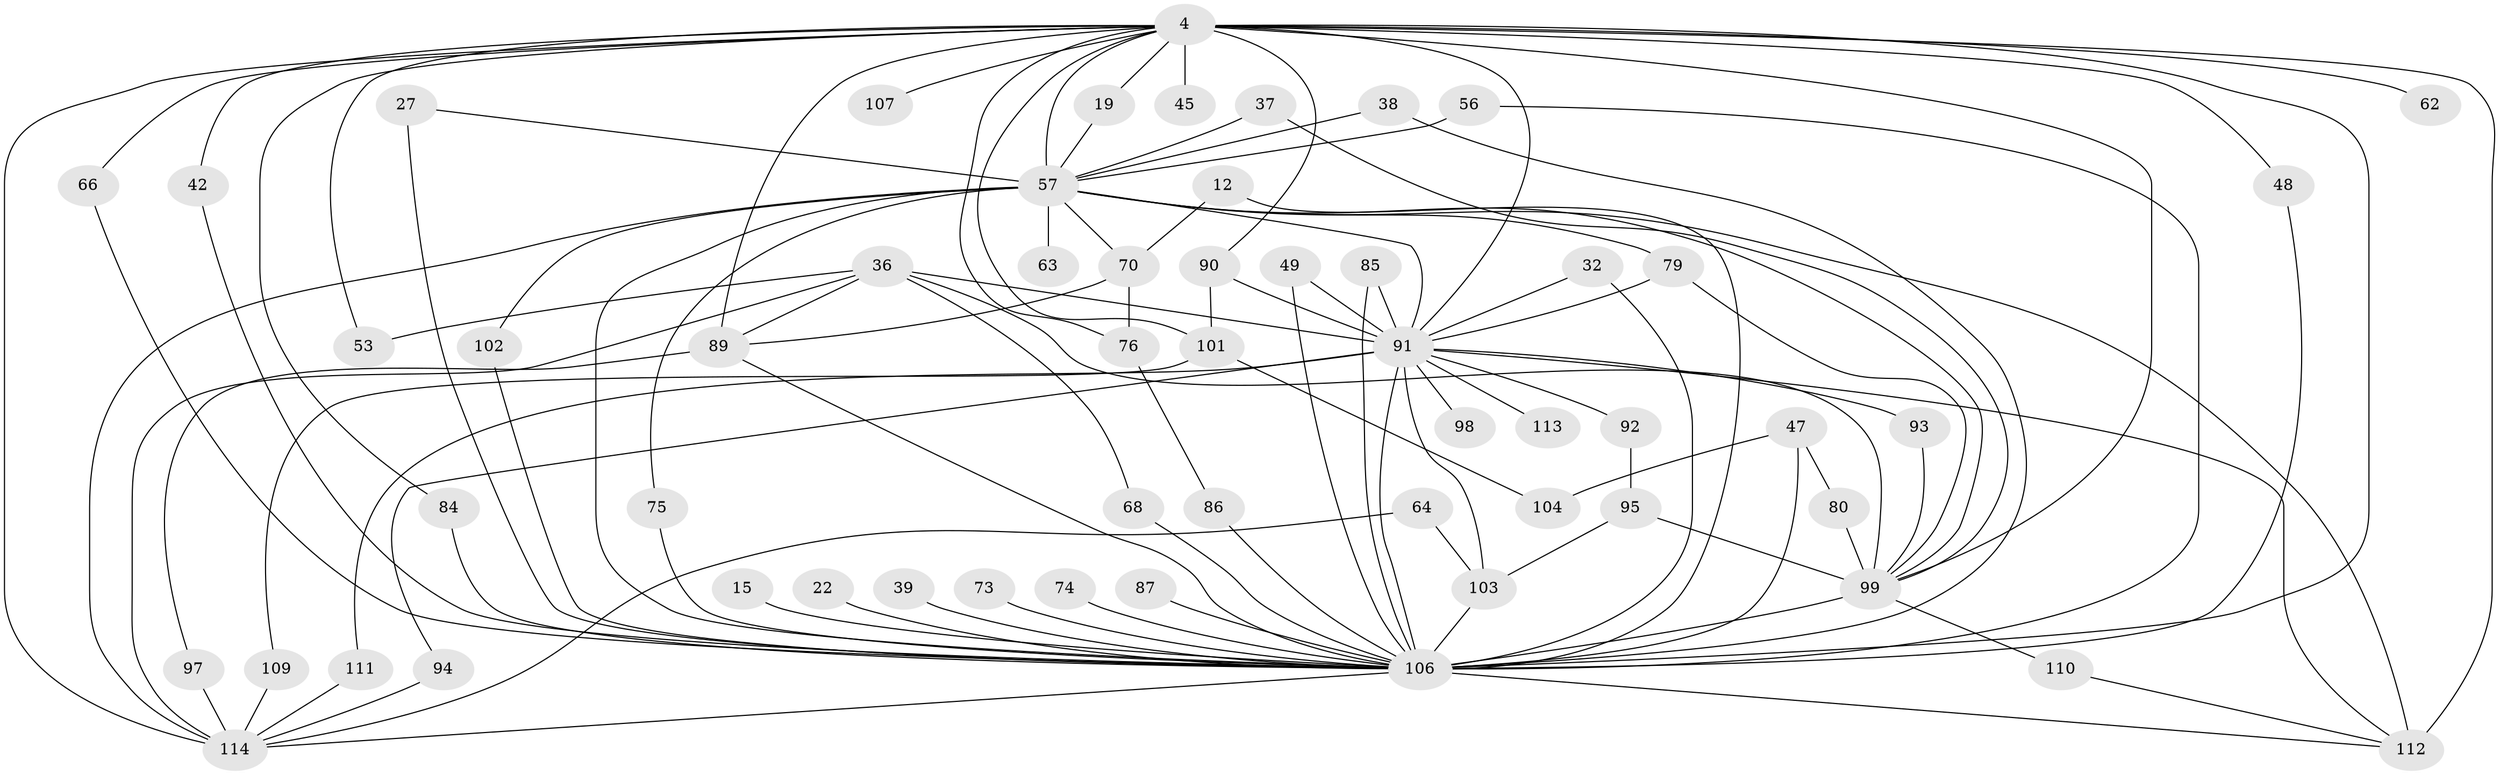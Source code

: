 // original degree distribution, {21: 0.017543859649122806, 14: 0.008771929824561403, 19: 0.008771929824561403, 24: 0.02631578947368421, 18: 0.008771929824561403, 22: 0.008771929824561403, 28: 0.008771929824561403, 7: 0.02631578947368421, 3: 0.18421052631578946, 4: 0.08771929824561403, 2: 0.5614035087719298, 5: 0.03508771929824561, 8: 0.008771929824561403, 11: 0.008771929824561403}
// Generated by graph-tools (version 1.1) at 2025/44/03/09/25 04:44:28]
// undirected, 57 vertices, 106 edges
graph export_dot {
graph [start="1"]
  node [color=gray90,style=filled];
  4 [super="+3"];
  12;
  15;
  19;
  22;
  27;
  32;
  36 [super="+34"];
  37;
  38;
  39;
  42;
  45;
  47;
  48;
  49;
  53;
  56;
  57 [super="+30+8"];
  62;
  63;
  64;
  66;
  68;
  70 [super="+33+25"];
  73;
  74;
  75;
  76 [super="+44"];
  79 [super="+31"];
  80;
  84;
  85;
  86;
  87;
  89 [super="+78+52"];
  90 [super="+28+81"];
  91 [super="+43+60+88"];
  92;
  93;
  94;
  95 [super="+40"];
  97;
  98;
  99 [super="+67+72"];
  101 [super="+100"];
  102;
  103 [super="+21+61"];
  104;
  106 [super="+54+77+71+10"];
  107;
  109;
  110;
  111;
  112 [super="+51+105+35+108"];
  113;
  114 [super="+96"];
  4 -- 19;
  4 -- 42;
  4 -- 45 [weight=2];
  4 -- 62 [weight=2];
  4 -- 76 [weight=2];
  4 -- 84;
  4 -- 101 [weight=2];
  4 -- 107 [weight=2];
  4 -- 66;
  4 -- 48;
  4 -- 53;
  4 -- 57 [weight=7];
  4 -- 90;
  4 -- 91 [weight=8];
  4 -- 112 [weight=2];
  4 -- 89 [weight=4];
  4 -- 99;
  4 -- 106 [weight=10];
  4 -- 114 [weight=2];
  12 -- 70;
  12 -- 106 [weight=2];
  15 -- 106 [weight=2];
  19 -- 57;
  22 -- 106 [weight=2];
  27 -- 57;
  27 -- 106;
  32 -- 91;
  32 -- 106;
  36 -- 53;
  36 -- 68;
  36 -- 91 [weight=3];
  36 -- 89;
  36 -- 99;
  36 -- 114;
  37 -- 57;
  37 -- 99;
  38 -- 57;
  38 -- 106;
  39 -- 106 [weight=3];
  42 -- 106;
  47 -- 80;
  47 -- 104;
  47 -- 106 [weight=2];
  48 -- 106;
  49 -- 91;
  49 -- 106;
  56 -- 57;
  56 -- 106;
  57 -- 70 [weight=4];
  57 -- 75;
  57 -- 102;
  57 -- 63 [weight=2];
  57 -- 79;
  57 -- 91 [weight=5];
  57 -- 112 [weight=3];
  57 -- 106 [weight=8];
  57 -- 99;
  57 -- 114 [weight=3];
  64 -- 103;
  64 -- 114;
  66 -- 106;
  68 -- 106;
  70 -- 89;
  70 -- 76;
  73 -- 106 [weight=2];
  74 -- 106;
  75 -- 106;
  76 -- 86;
  79 -- 91;
  79 -- 99;
  80 -- 99;
  84 -- 106;
  85 -- 91;
  85 -- 106;
  86 -- 106;
  87 -- 106 [weight=2];
  89 -- 97;
  89 -- 106 [weight=2];
  90 -- 91 [weight=3];
  90 -- 101;
  91 -- 111;
  91 -- 98;
  91 -- 103 [weight=2];
  91 -- 106 [weight=10];
  91 -- 113;
  91 -- 92;
  91 -- 93;
  91 -- 94;
  91 -- 112;
  92 -- 95;
  93 -- 99;
  94 -- 114;
  95 -- 103;
  95 -- 99 [weight=2];
  97 -- 114;
  99 -- 110;
  99 -- 106 [weight=4];
  101 -- 109;
  101 -- 104;
  102 -- 106;
  103 -- 106 [weight=4];
  106 -- 114 [weight=3];
  106 -- 112;
  109 -- 114;
  110 -- 112;
  111 -- 114;
}
